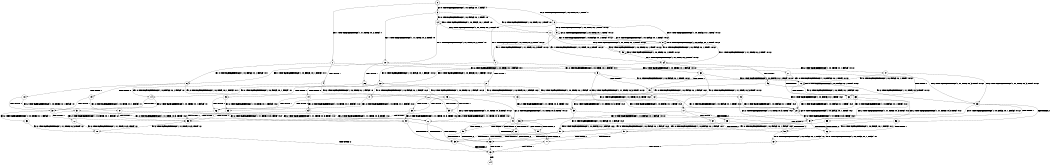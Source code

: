 digraph BCG {
size = "7, 10.5";
center = TRUE;
node [shape = circle];
0 [peripheries = 2];
0 -> 1 [label = "EX !1 !ATOMIC_EXCH_BRANCH (1, +1, TRUE, +0, 2, TRUE) !::"];
0 -> 2 [label = "EX !2 !ATOMIC_EXCH_BRANCH (1, +0, TRUE, +0, 1, TRUE) !::"];
0 -> 3 [label = "EX !0 !ATOMIC_EXCH_BRANCH (1, +0, FALSE, +0, 1, TRUE) !::"];
1 -> 4 [label = "TERMINATE !1"];
1 -> 5 [label = "EX !2 !ATOMIC_EXCH_BRANCH (1, +0, TRUE, +0, 1, FALSE) !:0:1:"];
1 -> 6 [label = "EX !0 !ATOMIC_EXCH_BRANCH (1, +0, FALSE, +0, 1, FALSE) !:0:1:"];
2 -> 7 [label = "EX !1 !ATOMIC_EXCH_BRANCH (1, +1, TRUE, +0, 2, TRUE) !:0:1:2:"];
2 -> 8 [label = "EX !0 !ATOMIC_EXCH_BRANCH (1, +0, FALSE, +0, 1, TRUE) !:0:1:2:"];
2 -> 9 [label = "EX !2 !ATOMIC_EXCH_BRANCH (1, +0, TRUE, +0, 1, TRUE) !:0:1:2:"];
3 -> 10 [label = "EX !1 !ATOMIC_EXCH_BRANCH (1, +1, TRUE, +0, 2, TRUE) !:0:"];
3 -> 11 [label = "EX !2 !ATOMIC_EXCH_BRANCH (1, +0, TRUE, +0, 1, TRUE) !:0:"];
3 -> 12 [label = "EX !0 !ATOMIC_EXCH_BRANCH (1, +0, FALSE, +0, 1, TRUE) !:0:"];
4 -> 13 [label = "EX !2 !ATOMIC_EXCH_BRANCH (1, +0, TRUE, +0, 1, FALSE) !:0:"];
4 -> 14 [label = "EX !0 !ATOMIC_EXCH_BRANCH (1, +0, FALSE, +0, 1, FALSE) !:0:"];
5 -> 15 [label = "TERMINATE !1"];
5 -> 16 [label = "EX !0 !ATOMIC_EXCH_BRANCH (1, +0, FALSE, +0, 1, TRUE) !:0:1:2:"];
5 -> 17 [label = "EX !2 !ATOMIC_EXCH_BRANCH (1, +1, TRUE, +0, 3, TRUE) !:0:1:2:"];
6 -> 18 [label = "TERMINATE !1"];
6 -> 19 [label = "TERMINATE !0"];
6 -> 20 [label = "EX !2 !ATOMIC_EXCH_BRANCH (1, +0, TRUE, +0, 1, FALSE) !:0:1:"];
7 -> 21 [label = "TERMINATE !1"];
7 -> 22 [label = "EX !0 !ATOMIC_EXCH_BRANCH (1, +0, FALSE, +0, 1, FALSE) !:0:1:2:"];
7 -> 23 [label = "EX !2 !ATOMIC_EXCH_BRANCH (1, +0, TRUE, +0, 1, FALSE) !:0:1:2:"];
8 -> 24 [label = "EX !1 !ATOMIC_EXCH_BRANCH (1, +1, TRUE, +0, 2, TRUE) !:0:1:2:"];
8 -> 25 [label = "EX !2 !ATOMIC_EXCH_BRANCH (1, +0, TRUE, +0, 1, TRUE) !:0:1:2:"];
8 -> 8 [label = "EX !0 !ATOMIC_EXCH_BRANCH (1, +0, FALSE, +0, 1, TRUE) !:0:1:2:"];
9 -> 7 [label = "EX !1 !ATOMIC_EXCH_BRANCH (1, +1, TRUE, +0, 2, TRUE) !:0:1:2:"];
9 -> 8 [label = "EX !0 !ATOMIC_EXCH_BRANCH (1, +0, FALSE, +0, 1, TRUE) !:0:1:2:"];
9 -> 9 [label = "EX !2 !ATOMIC_EXCH_BRANCH (1, +0, TRUE, +0, 1, TRUE) !:0:1:2:"];
10 -> 26 [label = "TERMINATE !1"];
10 -> 27 [label = "EX !2 !ATOMIC_EXCH_BRANCH (1, +0, TRUE, +0, 1, FALSE) !:0:1:"];
10 -> 6 [label = "EX !0 !ATOMIC_EXCH_BRANCH (1, +0, FALSE, +0, 1, FALSE) !:0:1:"];
11 -> 24 [label = "EX !1 !ATOMIC_EXCH_BRANCH (1, +1, TRUE, +0, 2, TRUE) !:0:1:2:"];
11 -> 25 [label = "EX !2 !ATOMIC_EXCH_BRANCH (1, +0, TRUE, +0, 1, TRUE) !:0:1:2:"];
11 -> 8 [label = "EX !0 !ATOMIC_EXCH_BRANCH (1, +0, FALSE, +0, 1, TRUE) !:0:1:2:"];
12 -> 10 [label = "EX !1 !ATOMIC_EXCH_BRANCH (1, +1, TRUE, +0, 2, TRUE) !:0:"];
12 -> 11 [label = "EX !2 !ATOMIC_EXCH_BRANCH (1, +0, TRUE, +0, 1, TRUE) !:0:"];
12 -> 12 [label = "EX !0 !ATOMIC_EXCH_BRANCH (1, +0, FALSE, +0, 1, TRUE) !:0:"];
13 -> 28 [label = "EX !0 !ATOMIC_EXCH_BRANCH (1, +0, FALSE, +0, 1, TRUE) !:0:2:"];
13 -> 29 [label = "EX !2 !ATOMIC_EXCH_BRANCH (1, +1, TRUE, +0, 3, TRUE) !:0:2:"];
14 -> 30 [label = "TERMINATE !0"];
14 -> 31 [label = "EX !2 !ATOMIC_EXCH_BRANCH (1, +0, TRUE, +0, 1, FALSE) !:0:"];
15 -> 28 [label = "EX !0 !ATOMIC_EXCH_BRANCH (1, +0, FALSE, +0, 1, TRUE) !:0:2:"];
15 -> 29 [label = "EX !2 !ATOMIC_EXCH_BRANCH (1, +1, TRUE, +0, 3, TRUE) !:0:2:"];
16 -> 32 [label = "TERMINATE !1"];
16 -> 33 [label = "EX !2 !ATOMIC_EXCH_BRANCH (1, +1, TRUE, +0, 3, TRUE) !:0:1:2:"];
16 -> 16 [label = "EX !0 !ATOMIC_EXCH_BRANCH (1, +0, FALSE, +0, 1, TRUE) !:0:1:2:"];
17 -> 34 [label = "TERMINATE !1"];
17 -> 35 [label = "TERMINATE !2"];
17 -> 36 [label = "EX !0 !ATOMIC_EXCH_BRANCH (1, +0, FALSE, +0, 1, FALSE) !:0:1:2:"];
18 -> 30 [label = "TERMINATE !0"];
18 -> 31 [label = "EX !2 !ATOMIC_EXCH_BRANCH (1, +0, TRUE, +0, 1, FALSE) !:0:"];
19 -> 30 [label = "TERMINATE !1"];
19 -> 37 [label = "EX !2 !ATOMIC_EXCH_BRANCH (1, +0, TRUE, +0, 1, FALSE) !:1:"];
20 -> 38 [label = "TERMINATE !1"];
20 -> 39 [label = "TERMINATE !0"];
20 -> 40 [label = "EX !2 !ATOMIC_EXCH_BRANCH (1, +1, TRUE, +0, 3, TRUE) !:0:1:2:"];
21 -> 41 [label = "EX !0 !ATOMIC_EXCH_BRANCH (1, +0, FALSE, +0, 1, FALSE) !:0:2:"];
21 -> 42 [label = "EX !2 !ATOMIC_EXCH_BRANCH (1, +0, TRUE, +0, 1, FALSE) !:0:2:"];
22 -> 43 [label = "TERMINATE !1"];
22 -> 44 [label = "TERMINATE !0"];
22 -> 45 [label = "EX !2 !ATOMIC_EXCH_BRANCH (1, +0, TRUE, +0, 1, FALSE) !:0:1:2:"];
23 -> 15 [label = "TERMINATE !1"];
23 -> 16 [label = "EX !0 !ATOMIC_EXCH_BRANCH (1, +0, FALSE, +0, 1, TRUE) !:0:1:2:"];
23 -> 17 [label = "EX !2 !ATOMIC_EXCH_BRANCH (1, +1, TRUE, +0, 3, TRUE) !:0:1:2:"];
24 -> 46 [label = "TERMINATE !1"];
24 -> 47 [label = "EX !2 !ATOMIC_EXCH_BRANCH (1, +0, TRUE, +0, 1, FALSE) !:0:1:2:"];
24 -> 22 [label = "EX !0 !ATOMIC_EXCH_BRANCH (1, +0, FALSE, +0, 1, FALSE) !:0:1:2:"];
25 -> 24 [label = "EX !1 !ATOMIC_EXCH_BRANCH (1, +1, TRUE, +0, 2, TRUE) !:0:1:2:"];
25 -> 25 [label = "EX !2 !ATOMIC_EXCH_BRANCH (1, +0, TRUE, +0, 1, TRUE) !:0:1:2:"];
25 -> 8 [label = "EX !0 !ATOMIC_EXCH_BRANCH (1, +0, FALSE, +0, 1, TRUE) !:0:1:2:"];
26 -> 48 [label = "EX !2 !ATOMIC_EXCH_BRANCH (1, +0, TRUE, +0, 1, FALSE) !:0:"];
26 -> 14 [label = "EX !0 !ATOMIC_EXCH_BRANCH (1, +0, FALSE, +0, 1, FALSE) !:0:"];
27 -> 32 [label = "TERMINATE !1"];
27 -> 33 [label = "EX !2 !ATOMIC_EXCH_BRANCH (1, +1, TRUE, +0, 3, TRUE) !:0:1:2:"];
27 -> 16 [label = "EX !0 !ATOMIC_EXCH_BRANCH (1, +0, FALSE, +0, 1, TRUE) !:0:1:2:"];
28 -> 49 [label = "EX !2 !ATOMIC_EXCH_BRANCH (1, +1, TRUE, +0, 3, TRUE) !:0:2:"];
28 -> 28 [label = "EX !0 !ATOMIC_EXCH_BRANCH (1, +0, FALSE, +0, 1, TRUE) !:0:2:"];
29 -> 50 [label = "TERMINATE !2"];
29 -> 51 [label = "EX !0 !ATOMIC_EXCH_BRANCH (1, +0, FALSE, +0, 1, FALSE) !:0:2:"];
30 -> 52 [label = "EX !2 !ATOMIC_EXCH_BRANCH (1, +0, TRUE, +0, 1, FALSE) !::"];
31 -> 53 [label = "TERMINATE !0"];
31 -> 54 [label = "EX !2 !ATOMIC_EXCH_BRANCH (1, +1, TRUE, +0, 3, TRUE) !:0:2:"];
32 -> 49 [label = "EX !2 !ATOMIC_EXCH_BRANCH (1, +1, TRUE, +0, 3, TRUE) !:0:2:"];
32 -> 28 [label = "EX !0 !ATOMIC_EXCH_BRANCH (1, +0, FALSE, +0, 1, TRUE) !:0:2:"];
33 -> 55 [label = "TERMINATE !1"];
33 -> 56 [label = "TERMINATE !2"];
33 -> 36 [label = "EX !0 !ATOMIC_EXCH_BRANCH (1, +0, FALSE, +0, 1, FALSE) !:0:1:2:"];
34 -> 50 [label = "TERMINATE !2"];
34 -> 51 [label = "EX !0 !ATOMIC_EXCH_BRANCH (1, +0, FALSE, +0, 1, FALSE) !:0:2:"];
35 -> 50 [label = "TERMINATE !1"];
35 -> 57 [label = "EX !0 !ATOMIC_EXCH_BRANCH (1, +0, FALSE, +0, 1, FALSE) !:0:1:"];
36 -> 58 [label = "TERMINATE !1"];
36 -> 59 [label = "TERMINATE !2"];
36 -> 60 [label = "TERMINATE !0"];
37 -> 53 [label = "TERMINATE !1"];
37 -> 61 [label = "EX !2 !ATOMIC_EXCH_BRANCH (1, +1, TRUE, +0, 3, TRUE) !:1:2:"];
38 -> 53 [label = "TERMINATE !0"];
38 -> 54 [label = "EX !2 !ATOMIC_EXCH_BRANCH (1, +1, TRUE, +0, 3, TRUE) !:0:2:"];
39 -> 53 [label = "TERMINATE !1"];
39 -> 61 [label = "EX !2 !ATOMIC_EXCH_BRANCH (1, +1, TRUE, +0, 3, TRUE) !:1:2:"];
40 -> 58 [label = "TERMINATE !1"];
40 -> 59 [label = "TERMINATE !2"];
40 -> 60 [label = "TERMINATE !0"];
41 -> 62 [label = "TERMINATE !0"];
41 -> 63 [label = "EX !2 !ATOMIC_EXCH_BRANCH (1, +0, TRUE, +0, 1, FALSE) !:0:2:"];
42 -> 28 [label = "EX !0 !ATOMIC_EXCH_BRANCH (1, +0, FALSE, +0, 1, TRUE) !:0:2:"];
42 -> 29 [label = "EX !2 !ATOMIC_EXCH_BRANCH (1, +1, TRUE, +0, 3, TRUE) !:0:2:"];
43 -> 62 [label = "TERMINATE !0"];
43 -> 63 [label = "EX !2 !ATOMIC_EXCH_BRANCH (1, +0, TRUE, +0, 1, FALSE) !:0:2:"];
44 -> 62 [label = "TERMINATE !1"];
44 -> 64 [label = "EX !2 !ATOMIC_EXCH_BRANCH (1, +0, TRUE, +0, 1, FALSE) !:1:2:"];
45 -> 38 [label = "TERMINATE !1"];
45 -> 39 [label = "TERMINATE !0"];
45 -> 40 [label = "EX !2 !ATOMIC_EXCH_BRANCH (1, +1, TRUE, +0, 3, TRUE) !:0:1:2:"];
46 -> 65 [label = "EX !2 !ATOMIC_EXCH_BRANCH (1, +0, TRUE, +0, 1, FALSE) !:0:2:"];
46 -> 41 [label = "EX !0 !ATOMIC_EXCH_BRANCH (1, +0, FALSE, +0, 1, FALSE) !:0:2:"];
47 -> 32 [label = "TERMINATE !1"];
47 -> 33 [label = "EX !2 !ATOMIC_EXCH_BRANCH (1, +1, TRUE, +0, 3, TRUE) !:0:1:2:"];
47 -> 16 [label = "EX !0 !ATOMIC_EXCH_BRANCH (1, +0, FALSE, +0, 1, TRUE) !:0:1:2:"];
48 -> 49 [label = "EX !2 !ATOMIC_EXCH_BRANCH (1, +1, TRUE, +0, 3, TRUE) !:0:2:"];
48 -> 28 [label = "EX !0 !ATOMIC_EXCH_BRANCH (1, +0, FALSE, +0, 1, TRUE) !:0:2:"];
49 -> 66 [label = "TERMINATE !2"];
49 -> 51 [label = "EX !0 !ATOMIC_EXCH_BRANCH (1, +0, FALSE, +0, 1, FALSE) !:0:2:"];
50 -> 67 [label = "EX !0 !ATOMIC_EXCH_BRANCH (1, +0, FALSE, +0, 1, FALSE) !:0:"];
51 -> 68 [label = "TERMINATE !2"];
51 -> 69 [label = "TERMINATE !0"];
52 -> 70 [label = "EX !2 !ATOMIC_EXCH_BRANCH (1, +1, TRUE, +0, 3, TRUE) !:2:"];
53 -> 70 [label = "EX !2 !ATOMIC_EXCH_BRANCH (1, +1, TRUE, +0, 3, TRUE) !:2:"];
54 -> 68 [label = "TERMINATE !2"];
54 -> 69 [label = "TERMINATE !0"];
55 -> 66 [label = "TERMINATE !2"];
55 -> 51 [label = "EX !0 !ATOMIC_EXCH_BRANCH (1, +0, FALSE, +0, 1, FALSE) !:0:2:"];
56 -> 66 [label = "TERMINATE !1"];
56 -> 57 [label = "EX !0 !ATOMIC_EXCH_BRANCH (1, +0, FALSE, +0, 1, FALSE) !:0:1:"];
57 -> 68 [label = "TERMINATE !1"];
57 -> 71 [label = "TERMINATE !0"];
58 -> 68 [label = "TERMINATE !2"];
58 -> 69 [label = "TERMINATE !0"];
59 -> 68 [label = "TERMINATE !1"];
59 -> 71 [label = "TERMINATE !0"];
60 -> 69 [label = "TERMINATE !1"];
60 -> 71 [label = "TERMINATE !2"];
61 -> 69 [label = "TERMINATE !1"];
61 -> 71 [label = "TERMINATE !2"];
62 -> 72 [label = "EX !2 !ATOMIC_EXCH_BRANCH (1, +0, TRUE, +0, 1, FALSE) !:2:"];
63 -> 53 [label = "TERMINATE !0"];
63 -> 54 [label = "EX !2 !ATOMIC_EXCH_BRANCH (1, +1, TRUE, +0, 3, TRUE) !:0:2:"];
64 -> 53 [label = "TERMINATE !1"];
64 -> 61 [label = "EX !2 !ATOMIC_EXCH_BRANCH (1, +1, TRUE, +0, 3, TRUE) !:1:2:"];
65 -> 49 [label = "EX !2 !ATOMIC_EXCH_BRANCH (1, +1, TRUE, +0, 3, TRUE) !:0:2:"];
65 -> 28 [label = "EX !0 !ATOMIC_EXCH_BRANCH (1, +0, FALSE, +0, 1, TRUE) !:0:2:"];
66 -> 67 [label = "EX !0 !ATOMIC_EXCH_BRANCH (1, +0, FALSE, +0, 1, FALSE) !:0:"];
67 -> 73 [label = "TERMINATE !0"];
68 -> 73 [label = "TERMINATE !0"];
69 -> 73 [label = "TERMINATE !2"];
70 -> 73 [label = "TERMINATE !2"];
71 -> 73 [label = "TERMINATE !1"];
72 -> 70 [label = "EX !2 !ATOMIC_EXCH_BRANCH (1, +1, TRUE, +0, 3, TRUE) !:2:"];
73 -> 74 [label = "exit"];
}

